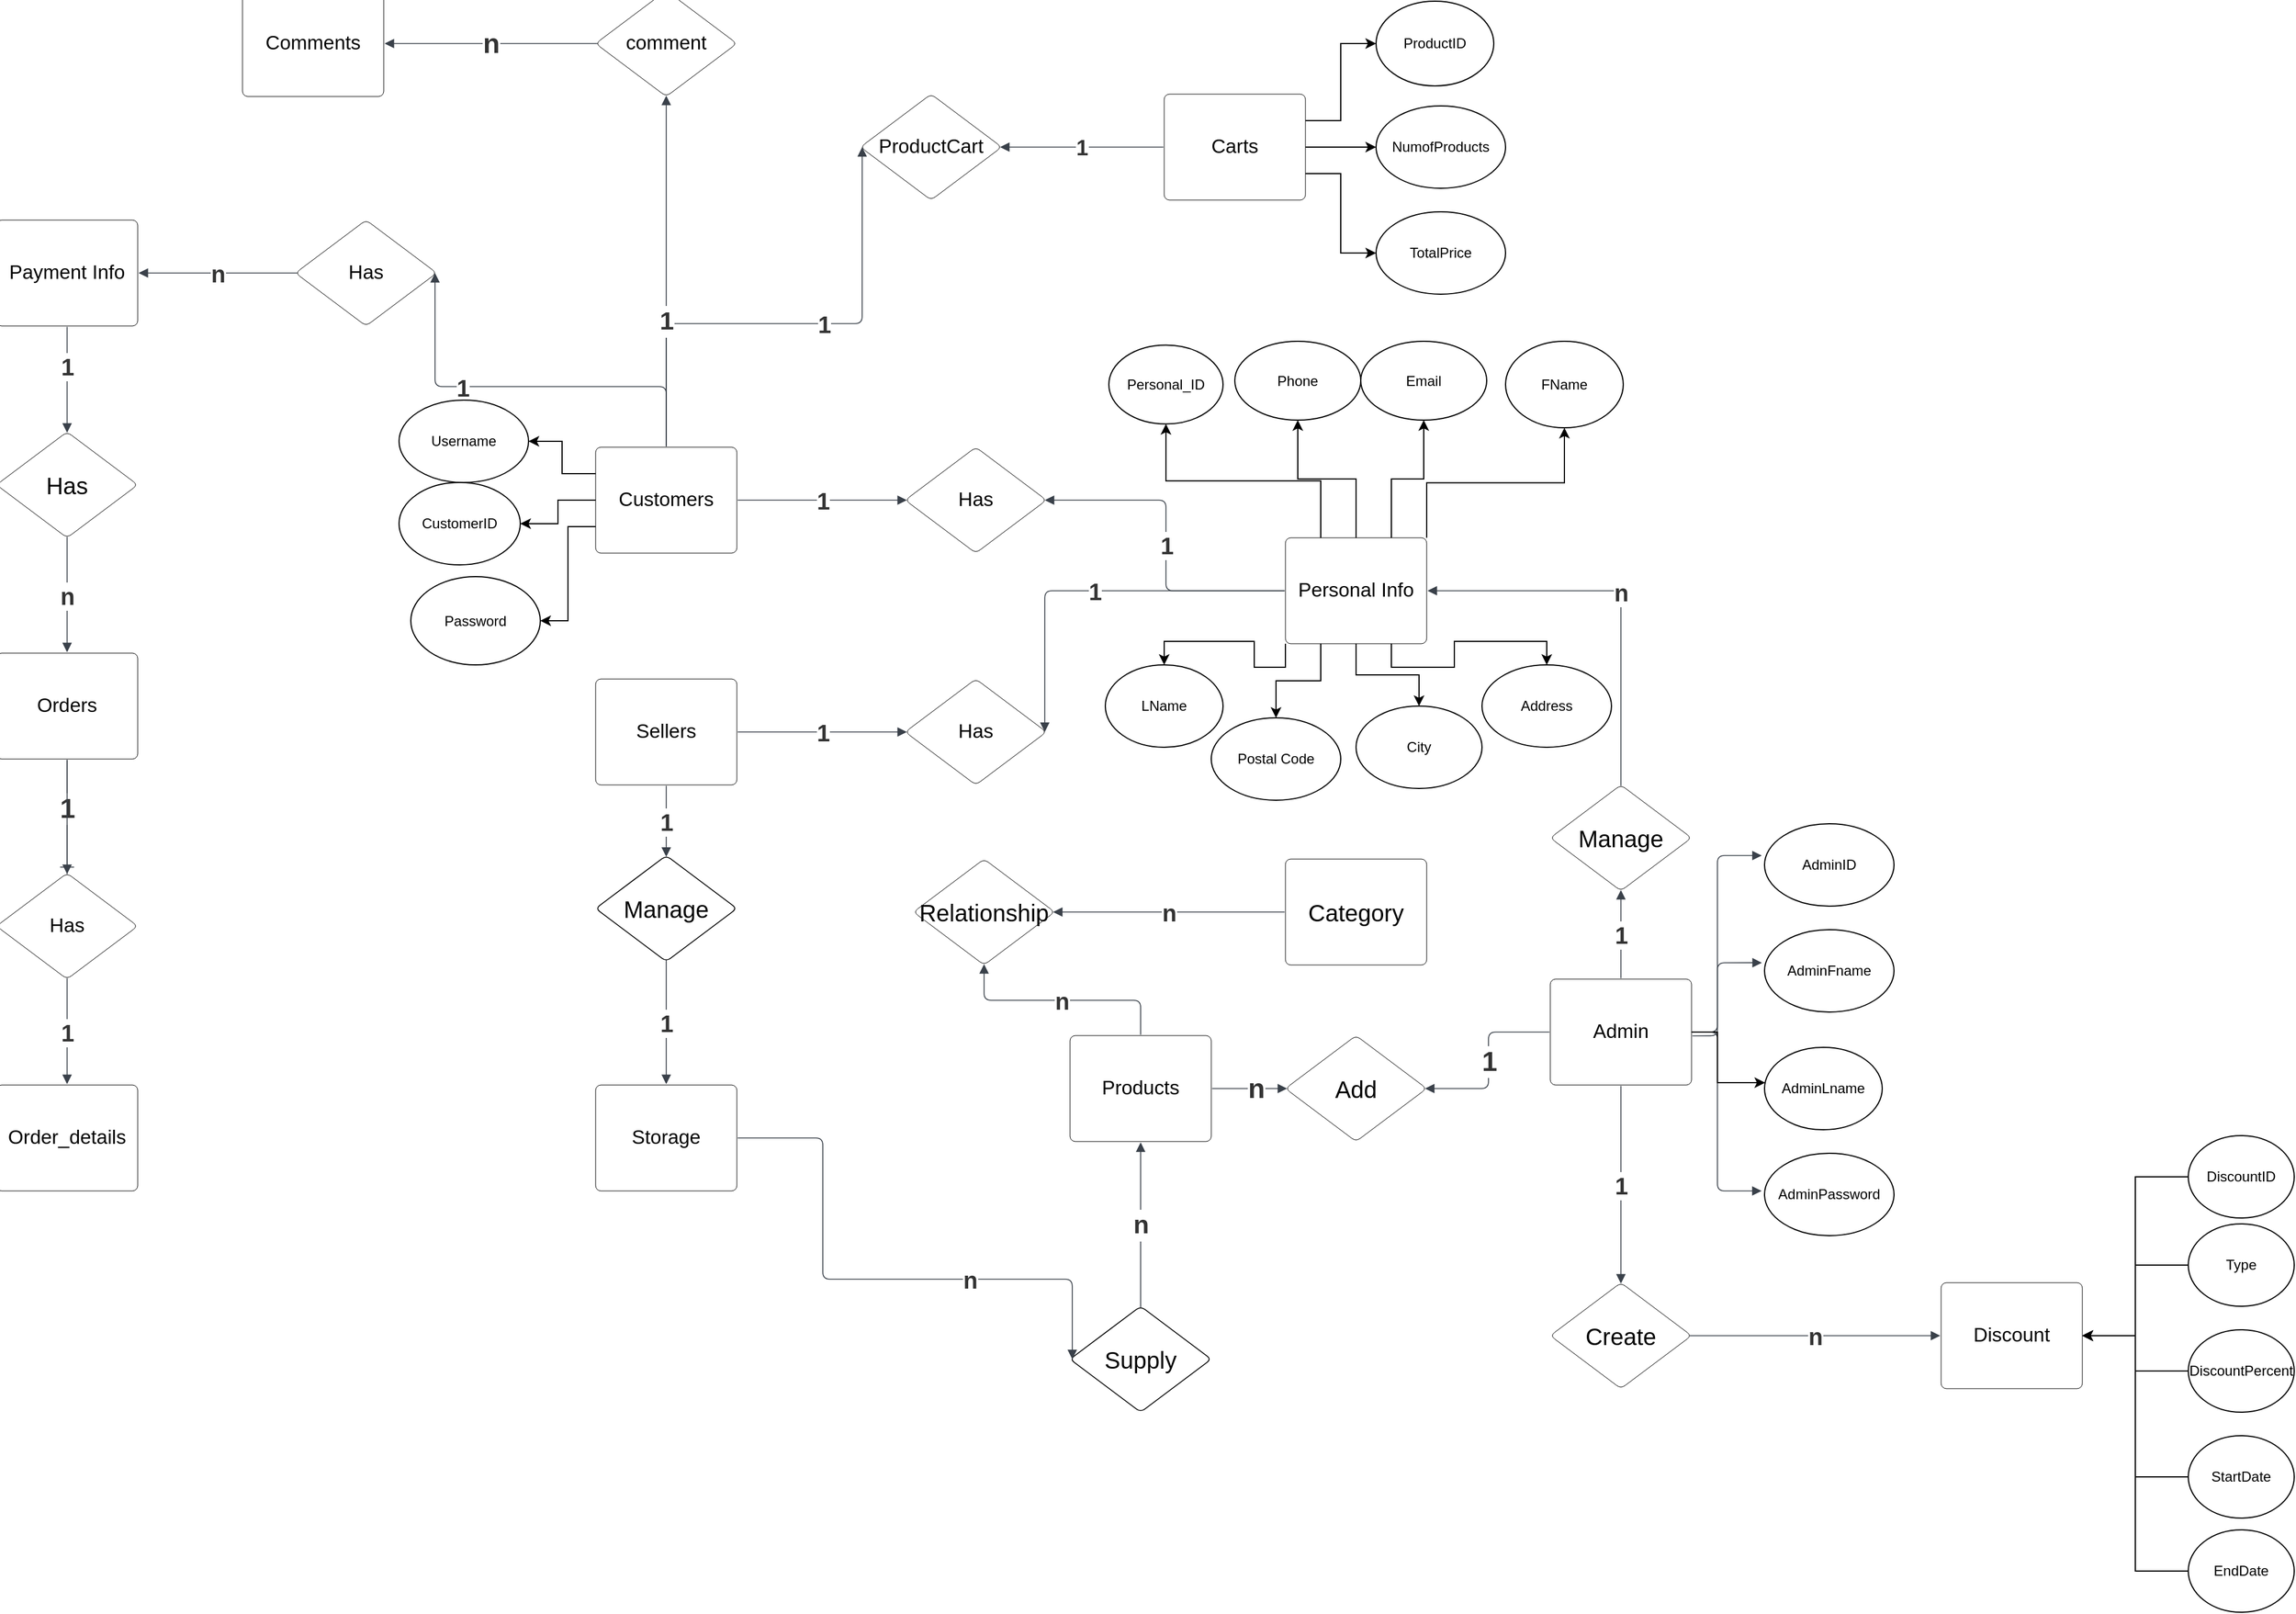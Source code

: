 <mxfile version="24.0.4" type="github">
  <diagram id="R2lEEEUBdFMjLlhIrx00" name="Page-1">
    <mxGraphModel dx="1970" dy="1568" grid="1" gridSize="10" guides="1" tooltips="1" connect="1" arrows="1" fold="1" page="1" pageScale="1" pageWidth="850" pageHeight="1100" math="0" shadow="0" extFonts="Permanent Marker^https://fonts.googleapis.com/css?family=Permanent+Marker">
      <root>
        <mxCell id="0" />
        <mxCell id="1" parent="0" />
        <mxCell id="Ew3ISGZHmtncqB4_4hlP-10" style="edgeStyle=orthogonalEdgeStyle;rounded=0;orthogonalLoop=1;jettySize=auto;html=1;exitX=0;exitY=0.25;exitDx=0;exitDy=0;entryX=1;entryY=0.5;entryDx=0;entryDy=0;" edge="1" parent="1" source="eV3RhDoACjASwN6lXlzt-3" target="Ew3ISGZHmtncqB4_4hlP-4">
          <mxGeometry relative="1" as="geometry" />
        </mxCell>
        <mxCell id="Ew3ISGZHmtncqB4_4hlP-11" style="edgeStyle=orthogonalEdgeStyle;rounded=0;orthogonalLoop=1;jettySize=auto;html=1;exitX=0;exitY=0.5;exitDx=0;exitDy=0;entryX=1;entryY=0.5;entryDx=0;entryDy=0;" edge="1" parent="1" source="eV3RhDoACjASwN6lXlzt-3" target="Ew3ISGZHmtncqB4_4hlP-1">
          <mxGeometry relative="1" as="geometry" />
        </mxCell>
        <mxCell id="Ew3ISGZHmtncqB4_4hlP-12" style="edgeStyle=orthogonalEdgeStyle;rounded=0;orthogonalLoop=1;jettySize=auto;html=1;exitX=0;exitY=0.75;exitDx=0;exitDy=0;entryX=1;entryY=0.5;entryDx=0;entryDy=0;" edge="1" parent="1" source="eV3RhDoACjASwN6lXlzt-3" target="Ew3ISGZHmtncqB4_4hlP-5">
          <mxGeometry relative="1" as="geometry" />
        </mxCell>
        <mxCell id="eV3RhDoACjASwN6lXlzt-3" value="Customers" style="html=1;overflow=block;blockSpacing=1;whiteSpace=wrap;fontSize=16.7;spacing=9;rounded=1;absoluteArcSize=1;arcSize=9;strokeWidth=NaN;lucidId=O1Wx00iIs8_n;" parent="1" vertex="1">
          <mxGeometry x="-73" y="-100" width="120" height="90" as="geometry" />
        </mxCell>
        <mxCell id="eV3RhDoACjASwN6lXlzt-4" value="Products" style="html=1;overflow=block;blockSpacing=1;whiteSpace=wrap;fontSize=16.7;spacing=9;rounded=1;absoluteArcSize=1;arcSize=9;strokeWidth=NaN;lucidId=O1WxCh8SRQc-;" parent="1" vertex="1">
          <mxGeometry x="330" y="400" width="120" height="90" as="geometry" />
        </mxCell>
        <mxCell id="eV3RhDoACjASwN6lXlzt-5" value="Orders" style="html=1;overflow=block;blockSpacing=1;whiteSpace=wrap;fontSize=16.7;spacing=9;rounded=1;absoluteArcSize=1;arcSize=9;strokeWidth=NaN;lucidId=O1WxsksWZlcZ;" parent="1" vertex="1">
          <mxGeometry x="-582" y="75" width="120" height="90" as="geometry" />
        </mxCell>
        <mxCell id="7wPqyoWWFyx9RwUsR-dm-4" style="edgeStyle=orthogonalEdgeStyle;rounded=0;orthogonalLoop=1;jettySize=auto;html=1;exitX=1;exitY=0.25;exitDx=0;exitDy=0;entryX=0;entryY=0.5;entryDx=0;entryDy=0;" parent="1" source="eV3RhDoACjASwN6lXlzt-6" target="7wPqyoWWFyx9RwUsR-dm-1" edge="1">
          <mxGeometry relative="1" as="geometry" />
        </mxCell>
        <mxCell id="7wPqyoWWFyx9RwUsR-dm-5" style="edgeStyle=orthogonalEdgeStyle;rounded=0;orthogonalLoop=1;jettySize=auto;html=1;exitX=1;exitY=0.5;exitDx=0;exitDy=0;entryX=0;entryY=0.5;entryDx=0;entryDy=0;" parent="1" source="eV3RhDoACjASwN6lXlzt-6" target="7wPqyoWWFyx9RwUsR-dm-2" edge="1">
          <mxGeometry relative="1" as="geometry" />
        </mxCell>
        <mxCell id="7wPqyoWWFyx9RwUsR-dm-6" style="edgeStyle=orthogonalEdgeStyle;rounded=0;orthogonalLoop=1;jettySize=auto;html=1;exitX=1;exitY=0.75;exitDx=0;exitDy=0;entryX=0;entryY=0.5;entryDx=0;entryDy=0;" parent="1" source="eV3RhDoACjASwN6lXlzt-6" target="7wPqyoWWFyx9RwUsR-dm-3" edge="1">
          <mxGeometry relative="1" as="geometry" />
        </mxCell>
        <mxCell id="eV3RhDoACjASwN6lXlzt-6" value="Carts" style="html=1;overflow=block;blockSpacing=1;whiteSpace=wrap;fontSize=16.7;spacing=9;rounded=1;absoluteArcSize=1;arcSize=9;strokeWidth=NaN;lucidId=O1WxNh_-pPMl;" parent="1" vertex="1">
          <mxGeometry x="410" y="-400" width="120" height="90" as="geometry" />
        </mxCell>
        <mxCell id="eV3RhDoACjASwN6lXlzt-7" value="Admin" style="html=1;overflow=block;blockSpacing=1;whiteSpace=wrap;fontSize=16.7;spacing=9;rounded=1;absoluteArcSize=1;arcSize=9;strokeWidth=NaN;lucidId=O1WxjDPdvXiL;" parent="1" vertex="1">
          <mxGeometry x="738" y="352" width="120" height="90" as="geometry" />
        </mxCell>
        <mxCell id="eV3RhDoACjASwN6lXlzt-8" value="Sellers" style="html=1;overflow=block;blockSpacing=1;whiteSpace=wrap;fontSize=16.7;spacing=9;rounded=1;absoluteArcSize=1;arcSize=9;strokeWidth=NaN;lucidId=O1WxEMNs407I;" parent="1" vertex="1">
          <mxGeometry x="-73" y="97" width="120" height="90" as="geometry" />
        </mxCell>
        <mxCell id="eV3RhDoACjASwN6lXlzt-9" value="Storage" style="html=1;overflow=block;blockSpacing=1;whiteSpace=wrap;fontSize=16.7;spacing=9;rounded=1;absoluteArcSize=1;arcSize=9;strokeWidth=NaN;lucidId=O1Wx6u_NTnB-;" parent="1" vertex="1">
          <mxGeometry x="-73" y="442" width="120" height="90" as="geometry" />
        </mxCell>
        <mxCell id="mWximblNaosc78DOpVdS-12" style="edgeStyle=orthogonalEdgeStyle;rounded=0;orthogonalLoop=1;jettySize=auto;html=1;exitX=0.5;exitY=0;exitDx=0;exitDy=0;entryX=0.5;entryY=1;entryDx=0;entryDy=0;" parent="1" source="eV3RhDoACjASwN6lXlzt-10" target="mWximblNaosc78DOpVdS-3" edge="1">
          <mxGeometry relative="1" as="geometry" />
        </mxCell>
        <mxCell id="mWximblNaosc78DOpVdS-14" style="edgeStyle=orthogonalEdgeStyle;rounded=0;orthogonalLoop=1;jettySize=auto;html=1;exitX=0.25;exitY=0;exitDx=0;exitDy=0;entryX=0.5;entryY=1;entryDx=0;entryDy=0;" parent="1" source="eV3RhDoACjASwN6lXlzt-10" target="mWximblNaosc78DOpVdS-2" edge="1">
          <mxGeometry relative="1" as="geometry" />
        </mxCell>
        <mxCell id="mWximblNaosc78DOpVdS-16" style="edgeStyle=orthogonalEdgeStyle;rounded=0;orthogonalLoop=1;jettySize=auto;html=1;exitX=0.75;exitY=0;exitDx=0;exitDy=0;entryX=0.5;entryY=1;entryDx=0;entryDy=0;" parent="1" source="eV3RhDoACjASwN6lXlzt-10" target="mWximblNaosc78DOpVdS-4" edge="1">
          <mxGeometry relative="1" as="geometry" />
        </mxCell>
        <mxCell id="mWximblNaosc78DOpVdS-17" style="edgeStyle=orthogonalEdgeStyle;rounded=0;orthogonalLoop=1;jettySize=auto;html=1;exitX=0.25;exitY=1;exitDx=0;exitDy=0;entryX=0.5;entryY=0;entryDx=0;entryDy=0;" parent="1" source="eV3RhDoACjASwN6lXlzt-10" target="mWximblNaosc78DOpVdS-6" edge="1">
          <mxGeometry relative="1" as="geometry" />
        </mxCell>
        <mxCell id="mWximblNaosc78DOpVdS-18" style="edgeStyle=orthogonalEdgeStyle;rounded=0;orthogonalLoop=1;jettySize=auto;html=1;exitX=0.5;exitY=1;exitDx=0;exitDy=0;entryX=0.5;entryY=0;entryDx=0;entryDy=0;" parent="1" source="eV3RhDoACjASwN6lXlzt-10" target="mWximblNaosc78DOpVdS-7" edge="1">
          <mxGeometry relative="1" as="geometry" />
        </mxCell>
        <mxCell id="mWximblNaosc78DOpVdS-19" style="edgeStyle=orthogonalEdgeStyle;rounded=0;orthogonalLoop=1;jettySize=auto;html=1;exitX=0.75;exitY=1;exitDx=0;exitDy=0;entryX=0.5;entryY=0;entryDx=0;entryDy=0;" parent="1" source="eV3RhDoACjASwN6lXlzt-10" target="mWximblNaosc78DOpVdS-5" edge="1">
          <mxGeometry relative="1" as="geometry" />
        </mxCell>
        <mxCell id="Ew3ISGZHmtncqB4_4hlP-8" style="edgeStyle=orthogonalEdgeStyle;rounded=0;orthogonalLoop=1;jettySize=auto;html=1;exitX=0;exitY=1;exitDx=0;exitDy=0;entryX=0.5;entryY=0;entryDx=0;entryDy=0;" edge="1" parent="1" source="eV3RhDoACjASwN6lXlzt-10" target="Ew3ISGZHmtncqB4_4hlP-7">
          <mxGeometry relative="1" as="geometry" />
        </mxCell>
        <mxCell id="Ew3ISGZHmtncqB4_4hlP-9" style="edgeStyle=orthogonalEdgeStyle;rounded=0;orthogonalLoop=1;jettySize=auto;html=1;exitX=1;exitY=0;exitDx=0;exitDy=0;entryX=0.5;entryY=1;entryDx=0;entryDy=0;" edge="1" parent="1" source="eV3RhDoACjASwN6lXlzt-10" target="Ew3ISGZHmtncqB4_4hlP-6">
          <mxGeometry relative="1" as="geometry" />
        </mxCell>
        <mxCell id="eV3RhDoACjASwN6lXlzt-10" value="Personal Info" style="html=1;overflow=block;blockSpacing=1;whiteSpace=wrap;fontSize=16.7;spacing=9;rounded=1;absoluteArcSize=1;arcSize=9;strokeWidth=NaN;lucidId=O1Wxrj9NdLNg;" parent="1" vertex="1">
          <mxGeometry x="513" y="-23" width="120" height="90" as="geometry" />
        </mxCell>
        <mxCell id="eV3RhDoACjASwN6lXlzt-11" value="Payment Info" style="html=1;overflow=block;blockSpacing=1;whiteSpace=wrap;fontSize=16.7;spacing=9;rounded=1;absoluteArcSize=1;arcSize=9;strokeWidth=NaN;lucidId=O1WxNGN--2qn;" parent="1" vertex="1">
          <mxGeometry x="-582" y="-293" width="120" height="90" as="geometry" />
        </mxCell>
        <mxCell id="eV3RhDoACjASwN6lXlzt-12" value="Comments" style="html=1;overflow=block;blockSpacing=1;whiteSpace=wrap;fontSize=16.7;spacing=9;rounded=1;absoluteArcSize=1;arcSize=9;strokeWidth=NaN;lucidId=O1WxX73EyKJb;" parent="1" vertex="1">
          <mxGeometry x="-373" y="-488" width="120" height="90" as="geometry" />
        </mxCell>
        <mxCell id="eV3RhDoACjASwN6lXlzt-13" value="Discount" style="html=1;overflow=block;blockSpacing=1;whiteSpace=wrap;fontSize=16.7;spacing=9;rounded=1;absoluteArcSize=1;arcSize=9;strokeWidth=NaN;lucidId=O1WxFS6N8Owv;" parent="1" vertex="1">
          <mxGeometry x="1070" y="610" width="120" height="90" as="geometry" />
        </mxCell>
        <mxCell id="eV3RhDoACjASwN6lXlzt-14" value="Order_details" style="html=1;overflow=block;blockSpacing=1;whiteSpace=wrap;fontSize=16.7;spacing=9;rounded=1;absoluteArcSize=1;arcSize=9;strokeWidth=NaN;lucidId=O1WxLpfn80ZY;" parent="1" vertex="1">
          <mxGeometry x="-582" y="442" width="120" height="90" as="geometry" />
        </mxCell>
        <mxCell id="eV3RhDoACjASwN6lXlzt-15" value="Has" style="html=1;overflow=block;blockSpacing=1;whiteSpace=wrap;rhombus;fontSize=16.7;spacing=3.8;rounded=1;absoluteArcSize=1;arcSize=9;strokeWidth=NaN;lucidId=O1WxJ_b~yZDC;" parent="1" vertex="1">
          <mxGeometry x="190" y="-100" width="120" height="90" as="geometry" />
        </mxCell>
        <mxCell id="eV3RhDoACjASwN6lXlzt-16" value="" style="html=1;jettySize=18;whiteSpace=wrap;fontSize=13;strokeColor=#3a414a;strokeOpacity=100;strokeWidth=0.8;rounded=1;arcSize=12;edgeStyle=orthogonalEdgeStyle;startArrow=none;endArrow=block;endFill=1;exitX=-0.006;exitY=0.5;exitPerimeter=0;entryX=0.988;entryY=0.5;entryPerimeter=0;lucidId=O1WxjpxRYAW8;" parent="1" source="eV3RhDoACjASwN6lXlzt-10" target="eV3RhDoACjASwN6lXlzt-15" edge="1">
          <mxGeometry width="100" height="100" relative="1" as="geometry">
            <Array as="points" />
          </mxGeometry>
        </mxCell>
        <mxCell id="eV3RhDoACjASwN6lXlzt-17" value="1" style="text;html=1;resizable=0;labelBackgroundColor=default;align=center;verticalAlign=middle;fontStyle=1;fontColor=#333333;fontSize=20;" parent="eV3RhDoACjASwN6lXlzt-16" vertex="1">
          <mxGeometry relative="1" as="geometry" />
        </mxCell>
        <mxCell id="eV3RhDoACjASwN6lXlzt-18" value="" style="html=1;jettySize=18;whiteSpace=wrap;fontSize=13;strokeColor=#3a414a;strokeOpacity=100;strokeWidth=0.8;rounded=1;arcSize=12;edgeStyle=orthogonalEdgeStyle;startArrow=none;endArrow=block;endFill=1;exitX=1.006;exitY=0.5;exitPerimeter=0;entryX=0.012;entryY=0.5;entryPerimeter=0;lucidId=O1Wxjqw-CUH-;" parent="1" source="eV3RhDoACjASwN6lXlzt-3" target="eV3RhDoACjASwN6lXlzt-15" edge="1">
          <mxGeometry width="100" height="100" relative="1" as="geometry">
            <Array as="points" />
          </mxGeometry>
        </mxCell>
        <mxCell id="eV3RhDoACjASwN6lXlzt-19" value="1" style="text;html=1;resizable=0;labelBackgroundColor=default;align=center;verticalAlign=middle;fontStyle=1;fontColor=#333333;fontSize=20;" parent="eV3RhDoACjASwN6lXlzt-18" vertex="1">
          <mxGeometry relative="1" as="geometry" />
        </mxCell>
        <mxCell id="eV3RhDoACjASwN6lXlzt-20" value="Has" style="html=1;overflow=block;blockSpacing=1;whiteSpace=wrap;rhombus;fontSize=16.7;spacing=3.8;rounded=1;absoluteArcSize=1;arcSize=9;strokeWidth=NaN;lucidId=O1WxpV8O8To7;" parent="1" vertex="1">
          <mxGeometry x="190" y="97" width="120" height="90" as="geometry" />
        </mxCell>
        <mxCell id="eV3RhDoACjASwN6lXlzt-21" value="" style="html=1;jettySize=18;whiteSpace=wrap;fontSize=20;fontColor=#333333;fontStyle=1;strokeColor=#3a414a;strokeOpacity=100;strokeWidth=0.8;rounded=1;arcSize=12;edgeStyle=orthogonalEdgeStyle;startArrow=block;startFill=1;endArrow=none;exitX=0.012;exitY=0.5;exitPerimeter=0;entryX=1.006;entryY=0.5;entryPerimeter=0;lucidId=O1Wx4GPd4xas;" parent="1" source="eV3RhDoACjASwN6lXlzt-20" target="eV3RhDoACjASwN6lXlzt-8" edge="1">
          <mxGeometry width="100" height="100" relative="1" as="geometry">
            <Array as="points" />
          </mxGeometry>
        </mxCell>
        <mxCell id="eV3RhDoACjASwN6lXlzt-22" value="1" style="text;html=1;resizable=0;labelBackgroundColor=default;align=center;verticalAlign=middle;fontStyle=1;fontColor=#333333;fontSize=20;" parent="eV3RhDoACjASwN6lXlzt-21" vertex="1">
          <mxGeometry relative="1" as="geometry" />
        </mxCell>
        <mxCell id="eV3RhDoACjASwN6lXlzt-23" value="ProductCart" style="html=1;overflow=block;blockSpacing=1;whiteSpace=wrap;rhombus;fontSize=16.7;spacing=3.8;rounded=1;absoluteArcSize=1;arcSize=9;strokeWidth=NaN;lucidId=O1WxP7Re3~5b;" parent="1" vertex="1">
          <mxGeometry x="152" y="-400" width="120" height="90" as="geometry" />
        </mxCell>
        <mxCell id="eV3RhDoACjASwN6lXlzt-24" value="" style="html=1;jettySize=18;whiteSpace=wrap;fontSize=13;strokeColor=#3a414a;strokeOpacity=100;strokeWidth=0.8;rounded=1;arcSize=12;edgeStyle=orthogonalEdgeStyle;startArrow=none;endArrow=block;endFill=1;exitX=0.5;exitY=-0.008;exitPerimeter=0;entryX=0.012;entryY=0.5;entryPerimeter=0;lucidId=O1Wx6FDpJvEa;" parent="1" source="eV3RhDoACjASwN6lXlzt-3" target="eV3RhDoACjASwN6lXlzt-23" edge="1">
          <mxGeometry width="100" height="100" relative="1" as="geometry">
            <Array as="points" />
          </mxGeometry>
        </mxCell>
        <mxCell id="eV3RhDoACjASwN6lXlzt-25" value="1" style="text;html=1;resizable=0;labelBackgroundColor=default;align=center;verticalAlign=middle;fontStyle=1;fontColor=#333333;fontSize=20;" parent="eV3RhDoACjASwN6lXlzt-24" vertex="1">
          <mxGeometry x="0.131" relative="1" as="geometry" />
        </mxCell>
        <mxCell id="eV3RhDoACjASwN6lXlzt-26" value="" style="html=1;jettySize=18;whiteSpace=wrap;fontSize=18.3;fontColor=#333333;fontStyle=1;strokeColor=#3a414a;strokeOpacity=100;strokeWidth=0.8;rounded=1;arcSize=12;edgeStyle=orthogonalEdgeStyle;startArrow=block;startFill=1;endArrow=none;exitX=0.988;exitY=0.5;exitPerimeter=0;entryX=-0.006;entryY=0.5;entryPerimeter=0;lucidId=O1WxR9lD-HbA;" parent="1" source="eV3RhDoACjASwN6lXlzt-23" target="eV3RhDoACjASwN6lXlzt-6" edge="1">
          <mxGeometry width="100" height="100" relative="1" as="geometry">
            <Array as="points" />
          </mxGeometry>
        </mxCell>
        <mxCell id="eV3RhDoACjASwN6lXlzt-27" value="1" style="text;html=1;resizable=0;labelBackgroundColor=default;align=center;verticalAlign=middle;fontStyle=1;fontColor=#333333;fontSize=18.3;" parent="eV3RhDoACjASwN6lXlzt-26" vertex="1">
          <mxGeometry relative="1" as="geometry" />
        </mxCell>
        <mxCell id="eV3RhDoACjASwN6lXlzt-28" value="" style="html=1;jettySize=18;whiteSpace=wrap;fontSize=13;strokeColor=#3a414a;strokeOpacity=100;strokeWidth=0.8;rounded=1;arcSize=12;edgeStyle=orthogonalEdgeStyle;startArrow=none;endArrow=block;endFill=1;exitX=-0.006;exitY=0.5;exitPerimeter=0;entryX=0.988;entryY=0.5;entryPerimeter=0;lucidId=O1WxQNd~ICJO;" parent="1" source="eV3RhDoACjASwN6lXlzt-10" target="eV3RhDoACjASwN6lXlzt-20" edge="1">
          <mxGeometry width="100" height="100" relative="1" as="geometry">
            <Array as="points" />
          </mxGeometry>
        </mxCell>
        <mxCell id="eV3RhDoACjASwN6lXlzt-29" value="1" style="text;html=1;resizable=0;labelBackgroundColor=default;align=center;verticalAlign=middle;fontStyle=1;fontColor=#333333;fontSize=20;" parent="eV3RhDoACjASwN6lXlzt-28" vertex="1">
          <mxGeometry relative="1" as="geometry" />
        </mxCell>
        <mxCell id="eV3RhDoACjASwN6lXlzt-30" value="Has" style="html=1;overflow=block;blockSpacing=1;whiteSpace=wrap;rhombus;fontSize=16.7;spacing=3.8;rounded=1;absoluteArcSize=1;arcSize=9;strokeWidth=NaN;lucidId=O1WxnD-HCYzU;" parent="1" vertex="1">
          <mxGeometry x="-328" y="-293" width="120" height="90" as="geometry" />
        </mxCell>
        <mxCell id="eV3RhDoACjASwN6lXlzt-31" value="" style="html=1;jettySize=18;whiteSpace=wrap;fontSize=13;strokeColor=#3a414a;strokeOpacity=100;strokeWidth=0.8;rounded=1;arcSize=12;edgeStyle=orthogonalEdgeStyle;startArrow=none;endArrow=block;endFill=1;exitX=0.5;exitY=-0.008;exitPerimeter=0;entryX=0.988;entryY=0.5;entryPerimeter=0;lucidId=O1WxtIU2Mp72;" parent="1" source="eV3RhDoACjASwN6lXlzt-3" target="eV3RhDoACjASwN6lXlzt-30" edge="1">
          <mxGeometry width="100" height="100" relative="1" as="geometry">
            <Array as="points" />
          </mxGeometry>
        </mxCell>
        <mxCell id="eV3RhDoACjASwN6lXlzt-32" value="1" style="text;html=1;resizable=0;labelBackgroundColor=default;align=center;verticalAlign=middle;fontStyle=1;fontColor=#333333;fontSize=20;" parent="eV3RhDoACjASwN6lXlzt-31" vertex="1">
          <mxGeometry x="0.306" relative="1" as="geometry" />
        </mxCell>
        <mxCell id="eV3RhDoACjASwN6lXlzt-33" value="Has" style="html=1;overflow=block;blockSpacing=1;whiteSpace=wrap;rhombus;fontSize=16.7;spacing=3.8;rounded=1;absoluteArcSize=1;arcSize=9;strokeWidth=NaN;lucidId=O1WxVKZRYy1b;" parent="1" vertex="1">
          <mxGeometry x="-582" y="262" width="120" height="90" as="geometry" />
        </mxCell>
        <mxCell id="eV3RhDoACjASwN6lXlzt-34" value="" style="html=1;jettySize=18;whiteSpace=wrap;fontSize=13;strokeColor=#3a414a;strokeOpacity=100;strokeWidth=0.8;rounded=1;arcSize=12;edgeStyle=orthogonalEdgeStyle;startArrow=none;endArrow=block;endFill=1;exitX=0.5;exitY=1.008;exitPerimeter=0;entryX=0.5;entryY=0.008;entryPerimeter=0;lucidId=O1WxKmTZLIMn;" parent="1" source="eV3RhDoACjASwN6lXlzt-5" target="eV3RhDoACjASwN6lXlzt-33" edge="1">
          <mxGeometry width="100" height="100" relative="1" as="geometry">
            <Array as="points" />
          </mxGeometry>
        </mxCell>
        <mxCell id="eV3RhDoACjASwN6lXlzt-35" value="1" style="text;html=1;resizable=0;labelBackgroundColor=default;align=center;verticalAlign=middle;fontStyle=1;fontColor=#333333;fontSize=23.3;" parent="eV3RhDoACjASwN6lXlzt-34" vertex="1">
          <mxGeometry x="-0.157" relative="1" as="geometry" />
        </mxCell>
        <mxCell id="eV3RhDoACjASwN6lXlzt-36" value="" style="html=1;jettySize=18;whiteSpace=wrap;fontSize=13;strokeColor=#3a414a;strokeOpacity=100;strokeWidth=0.8;rounded=1;arcSize=12;edgeStyle=orthogonalEdgeStyle;startArrow=none;endArrow=ERone;endSize=10;exitX=0.5;exitY=1.008;exitPerimeter=0;entryX=0.5;entryY=0.008;entryPerimeter=0;lucidId=O1Wx2KIDSCyf;" parent="1" source="eV3RhDoACjASwN6lXlzt-5" target="eV3RhDoACjASwN6lXlzt-33" edge="1">
          <mxGeometry width="100" height="100" relative="1" as="geometry">
            <Array as="points" />
          </mxGeometry>
        </mxCell>
        <mxCell id="eV3RhDoACjASwN6lXlzt-37" value="comment" style="html=1;overflow=block;blockSpacing=1;whiteSpace=wrap;rhombus;fontSize=16.7;spacing=3.8;rounded=1;absoluteArcSize=1;arcSize=9;strokeWidth=NaN;lucidId=O1WxYz_HGPvT;" parent="1" vertex="1">
          <mxGeometry x="-73" y="-488" width="120" height="90" as="geometry" />
        </mxCell>
        <mxCell id="eV3RhDoACjASwN6lXlzt-38" value="" style="html=1;jettySize=18;whiteSpace=wrap;fontSize=13;strokeColor=#3a414a;strokeOpacity=100;strokeWidth=0.8;rounded=1;arcSize=12;edgeStyle=orthogonalEdgeStyle;startArrow=none;endArrow=block;endFill=1;exitX=0.5;exitY=-0.008;exitPerimeter=0;entryX=0.5;entryY=0.992;entryPerimeter=0;lucidId=O1Wx31T4gvih;" parent="1" source="eV3RhDoACjASwN6lXlzt-3" target="eV3RhDoACjASwN6lXlzt-37" edge="1">
          <mxGeometry width="100" height="100" relative="1" as="geometry">
            <Array as="points" />
          </mxGeometry>
        </mxCell>
        <mxCell id="eV3RhDoACjASwN6lXlzt-39" value="1" style="text;html=1;resizable=0;labelBackgroundColor=default;align=center;verticalAlign=middle;fontStyle=1;fontColor=#333333;fontSize=21.7;" parent="eV3RhDoACjASwN6lXlzt-38" vertex="1">
          <mxGeometry x="-0.283" relative="1" as="geometry" />
        </mxCell>
        <mxCell id="eV3RhDoACjASwN6lXlzt-40" value="" style="html=1;jettySize=18;whiteSpace=wrap;fontSize=23.3;fontColor=#333333;fontStyle=1;strokeColor=#3a414a;strokeOpacity=100;strokeWidth=0.8;rounded=1;arcSize=12;edgeStyle=orthogonalEdgeStyle;startArrow=none;endArrow=block;endFill=1;exitX=0.012;exitY=0.5;exitPerimeter=0;entryX=1.006;entryY=0.5;entryPerimeter=0;lucidId=O1WxrrrRcK7P;" parent="1" source="eV3RhDoACjASwN6lXlzt-37" target="eV3RhDoACjASwN6lXlzt-12" edge="1">
          <mxGeometry width="100" height="100" relative="1" as="geometry">
            <Array as="points" />
          </mxGeometry>
        </mxCell>
        <mxCell id="eV3RhDoACjASwN6lXlzt-41" value="n" style="text;html=1;resizable=0;labelBackgroundColor=default;align=center;verticalAlign=middle;fontStyle=1;fontColor=#333333;fontSize=23.3;" parent="eV3RhDoACjASwN6lXlzt-40" vertex="1">
          <mxGeometry relative="1" as="geometry" />
        </mxCell>
        <mxCell id="eV3RhDoACjASwN6lXlzt-42" value="Add" style="html=1;overflow=block;blockSpacing=1;whiteSpace=wrap;rhombus;fontSize=20;spacing=3.8;rounded=1;absoluteArcSize=1;arcSize=9;strokeWidth=NaN;lucidId=O1WxSDfNICZ2;" parent="1" vertex="1">
          <mxGeometry x="513" y="400" width="120" height="90" as="geometry" />
        </mxCell>
        <mxCell id="eV3RhDoACjASwN6lXlzt-43" value="" style="html=1;jettySize=18;whiteSpace=wrap;fontSize=13;strokeColor=#3a414a;strokeOpacity=100;strokeWidth=0.8;rounded=1;arcSize=12;edgeStyle=orthogonalEdgeStyle;startArrow=none;endArrow=block;endFill=1;exitX=-0.006;exitY=0.5;exitPerimeter=0;entryX=0.988;entryY=0.5;entryPerimeter=0;lucidId=O1WxshTrxIyv;" parent="1" source="eV3RhDoACjASwN6lXlzt-7" target="eV3RhDoACjASwN6lXlzt-42" edge="1">
          <mxGeometry width="100" height="100" relative="1" as="geometry">
            <Array as="points" />
          </mxGeometry>
        </mxCell>
        <mxCell id="eV3RhDoACjASwN6lXlzt-44" value="1" style="text;html=1;resizable=0;labelBackgroundColor=default;align=center;verticalAlign=middle;fontStyle=1;fontColor=#333333;fontSize=23.3;" parent="eV3RhDoACjASwN6lXlzt-43" vertex="1">
          <mxGeometry relative="1" as="geometry" />
        </mxCell>
        <mxCell id="eV3RhDoACjASwN6lXlzt-45" value="Supply" style="html=1;overflow=block;blockSpacing=1;whiteSpace=wrap;rhombus;fontSize=20;spacing=3.8;rounded=1;absoluteArcSize=1;arcSize=9;strokeWidth=0.8;lucidId=O1WxcLbN-MQm;" parent="1" vertex="1">
          <mxGeometry x="330" y="630" width="120" height="90" as="geometry" />
        </mxCell>
        <mxCell id="eV3RhDoACjASwN6lXlzt-46" value="Manage" style="html=1;overflow=block;blockSpacing=1;whiteSpace=wrap;rhombus;fontSize=20;spacing=3.8;rounded=1;absoluteArcSize=1;arcSize=9;strokeWidth=0.8;lucidId=O1WxdMH26kgt;" parent="1" vertex="1">
          <mxGeometry x="-73" y="247" width="120" height="90" as="geometry" />
        </mxCell>
        <mxCell id="eV3RhDoACjASwN6lXlzt-47" value="" style="html=1;jettySize=18;whiteSpace=wrap;fontSize=13;strokeColor=#3a414a;strokeOpacity=100;strokeWidth=0.8;rounded=1;arcSize=12;edgeStyle=orthogonalEdgeStyle;startArrow=block;startFill=1;endArrow=none;exitX=0.012;exitY=0.5;exitPerimeter=0;entryX=1.006;entryY=0.5;entryPerimeter=0;lucidId=O1WxI~09TUfG;" parent="1" source="eV3RhDoACjASwN6lXlzt-42" target="eV3RhDoACjASwN6lXlzt-4" edge="1">
          <mxGeometry width="100" height="100" relative="1" as="geometry">
            <Array as="points" />
          </mxGeometry>
        </mxCell>
        <mxCell id="eV3RhDoACjASwN6lXlzt-48" value="n" style="text;html=1;resizable=0;labelBackgroundColor=default;align=center;verticalAlign=middle;fontStyle=1;fontColor=#333333;fontSize=23.3;" parent="eV3RhDoACjASwN6lXlzt-47" vertex="1">
          <mxGeometry x="-0.157" relative="1" as="geometry" />
        </mxCell>
        <mxCell id="eV3RhDoACjASwN6lXlzt-49" value="" style="html=1;jettySize=18;whiteSpace=wrap;fontSize=13;strokeColor=#3a414a;strokeOpacity=100;strokeWidth=0.8;rounded=1;arcSize=12;edgeStyle=orthogonalEdgeStyle;startArrow=none;endArrow=block;endFill=1;exitX=0.5;exitY=1.008;exitPerimeter=0;entryX=0.5;entryY=0.012;entryPerimeter=0;lucidId=O1Wxu6Gd65cw;" parent="1" source="eV3RhDoACjASwN6lXlzt-8" target="eV3RhDoACjASwN6lXlzt-46" edge="1">
          <mxGeometry width="100" height="100" relative="1" as="geometry">
            <Array as="points" />
          </mxGeometry>
        </mxCell>
        <mxCell id="eV3RhDoACjASwN6lXlzt-50" value="1" style="text;html=1;resizable=0;labelBackgroundColor=default;align=center;verticalAlign=middle;fontStyle=1;fontColor=#333333;fontSize=20;" parent="eV3RhDoACjASwN6lXlzt-49" vertex="1">
          <mxGeometry relative="1" as="geometry" />
        </mxCell>
        <mxCell id="eV3RhDoACjASwN6lXlzt-51" value="" style="html=1;jettySize=18;whiteSpace=wrap;fontSize=20;fontColor=#333333;fontStyle=1;strokeColor=#3a414a;strokeOpacity=100;strokeWidth=0.8;rounded=1;arcSize=12;edgeStyle=orthogonalEdgeStyle;startArrow=none;endArrow=block;endFill=1;exitX=0.5;exitY=0.988;exitPerimeter=0;entryX=0.5;entryY=-0.008;entryPerimeter=0;lucidId=O1WxARyuxfdu;" parent="1" source="eV3RhDoACjASwN6lXlzt-46" target="eV3RhDoACjASwN6lXlzt-9" edge="1">
          <mxGeometry width="100" height="100" relative="1" as="geometry">
            <Array as="points" />
          </mxGeometry>
        </mxCell>
        <mxCell id="eV3RhDoACjASwN6lXlzt-52" value="1" style="text;html=1;resizable=0;labelBackgroundColor=default;align=center;verticalAlign=middle;fontStyle=1;fontColor=#333333;fontSize=20;" parent="eV3RhDoACjASwN6lXlzt-51" vertex="1">
          <mxGeometry relative="1" as="geometry" />
        </mxCell>
        <mxCell id="eV3RhDoACjASwN6lXlzt-53" value="" style="html=1;jettySize=18;whiteSpace=wrap;fontSize=13;strokeColor=#3a414a;strokeOpacity=100;strokeWidth=0.8;rounded=1;arcSize=12;edgeStyle=orthogonalEdgeStyle;startArrow=none;endArrow=block;endFill=1;exitX=1.006;exitY=0.5;exitPerimeter=0;entryX=0.016;entryY=0.5;entryPerimeter=0;lucidId=O1WxKa4tDNA7;" parent="1" source="eV3RhDoACjASwN6lXlzt-9" target="eV3RhDoACjASwN6lXlzt-45" edge="1">
          <mxGeometry width="100" height="100" relative="1" as="geometry">
            <Array as="points">
              <mxPoint x="120" y="487" />
              <mxPoint x="120" y="607" />
            </Array>
          </mxGeometry>
        </mxCell>
        <mxCell id="eV3RhDoACjASwN6lXlzt-54" value="n" style="text;html=1;resizable=0;labelBackgroundColor=default;align=center;verticalAlign=middle;fontStyle=1;fontColor=#333333;fontSize=20;" parent="eV3RhDoACjASwN6lXlzt-53" vertex="1">
          <mxGeometry x="0.344" relative="1" as="geometry" />
        </mxCell>
        <mxCell id="eV3RhDoACjASwN6lXlzt-55" value="" style="html=1;jettySize=18;whiteSpace=wrap;fontSize=21.7;fontColor=#333333;fontStyle=1;strokeColor=#3a414a;strokeOpacity=100;strokeWidth=0.8;rounded=1;arcSize=12;edgeStyle=orthogonalEdgeStyle;startArrow=none;endArrow=block;endFill=1;exitX=0.5;exitY=0.012;exitPerimeter=0;entryX=0.5;entryY=1.008;entryPerimeter=0;lucidId=O1WxXM.iCThE;" parent="1" source="eV3RhDoACjASwN6lXlzt-45" target="eV3RhDoACjASwN6lXlzt-4" edge="1">
          <mxGeometry width="100" height="100" relative="1" as="geometry">
            <Array as="points" />
          </mxGeometry>
        </mxCell>
        <mxCell id="eV3RhDoACjASwN6lXlzt-56" value="n" style="text;html=1;resizable=0;labelBackgroundColor=default;align=center;verticalAlign=middle;fontStyle=1;fontColor=#333333;fontSize=21.7;" parent="eV3RhDoACjASwN6lXlzt-55" vertex="1">
          <mxGeometry relative="1" as="geometry" />
        </mxCell>
        <mxCell id="eV3RhDoACjASwN6lXlzt-57" value="Create" style="html=1;overflow=block;blockSpacing=1;whiteSpace=wrap;rhombus;fontSize=20;spacing=3.8;rounded=1;absoluteArcSize=1;arcSize=9;strokeWidth=NaN;lucidId=O1WxJ-2_Sfa7;" parent="1" vertex="1">
          <mxGeometry x="738" y="610" width="120" height="90" as="geometry" />
        </mxCell>
        <mxCell id="eV3RhDoACjASwN6lXlzt-58" value="" style="html=1;jettySize=18;whiteSpace=wrap;fontSize=13;strokeColor=#3a414a;strokeOpacity=100;strokeWidth=0.8;rounded=1;arcSize=12;edgeStyle=orthogonalEdgeStyle;startArrow=none;endArrow=block;endFill=1;exitX=0.5;exitY=1.008;exitPerimeter=0;entryX=0.5;entryY=0.008;entryPerimeter=0;lucidId=O1WxEvLCkySi;" parent="1" source="eV3RhDoACjASwN6lXlzt-7" target="eV3RhDoACjASwN6lXlzt-57" edge="1">
          <mxGeometry width="100" height="100" relative="1" as="geometry">
            <Array as="points" />
          </mxGeometry>
        </mxCell>
        <mxCell id="eV3RhDoACjASwN6lXlzt-59" value="1" style="text;html=1;resizable=0;labelBackgroundColor=default;align=center;verticalAlign=middle;fontStyle=1;fontColor=#333333;fontSize=20;" parent="eV3RhDoACjASwN6lXlzt-58" vertex="1">
          <mxGeometry relative="1" as="geometry" />
        </mxCell>
        <mxCell id="eV3RhDoACjASwN6lXlzt-60" value="" style="html=1;jettySize=18;whiteSpace=wrap;fontSize=20;fontColor=#333333;fontStyle=1;strokeColor=#3a414a;strokeOpacity=100;strokeWidth=0.8;rounded=1;arcSize=12;edgeStyle=orthogonalEdgeStyle;startArrow=none;endArrow=block;endFill=1;exitX=0.988;exitY=0.5;exitPerimeter=0;entryX=-0.006;entryY=0.5;entryPerimeter=0;lucidId=O1WxHVQ4RqAG;" parent="1" source="eV3RhDoACjASwN6lXlzt-57" target="eV3RhDoACjASwN6lXlzt-13" edge="1">
          <mxGeometry width="100" height="100" relative="1" as="geometry">
            <Array as="points" />
          </mxGeometry>
        </mxCell>
        <mxCell id="eV3RhDoACjASwN6lXlzt-61" value="n" style="text;html=1;resizable=0;labelBackgroundColor=default;align=center;verticalAlign=middle;fontStyle=1;fontColor=#333333;fontSize=20;" parent="eV3RhDoACjASwN6lXlzt-60" vertex="1">
          <mxGeometry relative="1" as="geometry" />
        </mxCell>
        <mxCell id="eV3RhDoACjASwN6lXlzt-62" value="Category" style="html=1;overflow=block;blockSpacing=1;whiteSpace=wrap;fontSize=20;spacing=9;rounded=1;absoluteArcSize=1;arcSize=9;strokeWidth=NaN;lucidId=O1WxHwZG4rg.;" parent="1" vertex="1">
          <mxGeometry x="513" y="250" width="120" height="90" as="geometry" />
        </mxCell>
        <mxCell id="eV3RhDoACjASwN6lXlzt-63" value="Relationship" style="html=1;overflow=block;blockSpacing=1;whiteSpace=wrap;rhombus;fontSize=20;spacing=3.8;rounded=1;absoluteArcSize=1;arcSize=9;strokeWidth=NaN;lucidId=O1WxJEPIkRsW;" parent="1" vertex="1">
          <mxGeometry x="197" y="250" width="120" height="90" as="geometry" />
        </mxCell>
        <mxCell id="eV3RhDoACjASwN6lXlzt-64" value="" style="html=1;jettySize=18;whiteSpace=wrap;fontSize=13;strokeColor=#3a414a;strokeOpacity=100;strokeWidth=0.8;rounded=1;arcSize=12;edgeStyle=orthogonalEdgeStyle;startArrow=none;endArrow=block;endFill=1;exitX=0.5;exitY=-0.008;exitPerimeter=0;entryX=0.5;entryY=0.992;entryPerimeter=0;lucidId=O1WxW_vguotD;" parent="1" source="eV3RhDoACjASwN6lXlzt-4" target="eV3RhDoACjASwN6lXlzt-63" edge="1">
          <mxGeometry width="100" height="100" relative="1" as="geometry">
            <Array as="points" />
          </mxGeometry>
        </mxCell>
        <mxCell id="eV3RhDoACjASwN6lXlzt-65" value="n" style="text;html=1;resizable=0;labelBackgroundColor=default;align=center;verticalAlign=middle;fontStyle=1;fontColor=#333333;fontSize=20;" parent="eV3RhDoACjASwN6lXlzt-64" vertex="1">
          <mxGeometry relative="1" as="geometry" />
        </mxCell>
        <mxCell id="eV3RhDoACjASwN6lXlzt-66" value="" style="html=1;jettySize=18;whiteSpace=wrap;fontSize=20;fontColor=#333333;fontStyle=1;strokeColor=#3a414a;strokeOpacity=100;strokeWidth=0.8;rounded=1;arcSize=12;edgeStyle=orthogonalEdgeStyle;startArrow=block;startFill=1;endArrow=none;exitX=0.988;exitY=0.5;exitPerimeter=0;entryX=-0.006;entryY=0.5;entryPerimeter=0;lucidId=O1WxGW5JKwz9;" parent="1" source="eV3RhDoACjASwN6lXlzt-63" target="eV3RhDoACjASwN6lXlzt-62" edge="1">
          <mxGeometry width="100" height="100" relative="1" as="geometry">
            <Array as="points" />
          </mxGeometry>
        </mxCell>
        <mxCell id="eV3RhDoACjASwN6lXlzt-67" value="n" style="text;html=1;resizable=0;labelBackgroundColor=default;align=center;verticalAlign=middle;fontStyle=1;fontColor=#333333;fontSize=20;" parent="eV3RhDoACjASwN6lXlzt-66" vertex="1">
          <mxGeometry relative="1" as="geometry" />
        </mxCell>
        <mxCell id="eV3RhDoACjASwN6lXlzt-68" value="Has" style="html=1;overflow=block;blockSpacing=1;whiteSpace=wrap;rhombus;fontSize=20;spacing=3.8;rounded=1;absoluteArcSize=1;arcSize=9;strokeWidth=NaN;lucidId=O1WxN6kBwywK;" parent="1" vertex="1">
          <mxGeometry x="-582" y="-113" width="120" height="90" as="geometry" />
        </mxCell>
        <mxCell id="eV3RhDoACjASwN6lXlzt-69" value="" style="html=1;jettySize=18;whiteSpace=wrap;fontSize=20;fontColor=#333333;fontStyle=1;strokeColor=#3a414a;strokeOpacity=100;strokeWidth=0.8;rounded=1;arcSize=12;edgeStyle=orthogonalEdgeStyle;startArrow=none;endArrow=block;endFill=1;exitX=0.012;exitY=0.5;exitPerimeter=0;entryX=1.006;entryY=0.5;entryPerimeter=0;lucidId=O1WxDj_mNzJ9;" parent="1" source="eV3RhDoACjASwN6lXlzt-30" target="eV3RhDoACjASwN6lXlzt-11" edge="1">
          <mxGeometry width="100" height="100" relative="1" as="geometry">
            <Array as="points" />
          </mxGeometry>
        </mxCell>
        <mxCell id="eV3RhDoACjASwN6lXlzt-70" value="n" style="text;html=1;resizable=0;labelBackgroundColor=default;align=center;verticalAlign=middle;fontStyle=1;fontColor=#333333;fontSize=20;" parent="eV3RhDoACjASwN6lXlzt-69" vertex="1">
          <mxGeometry relative="1" as="geometry" />
        </mxCell>
        <mxCell id="eV3RhDoACjASwN6lXlzt-71" value="" style="html=1;jettySize=18;whiteSpace=wrap;fontSize=13;strokeColor=#3a414a;strokeOpacity=100;strokeWidth=0.8;rounded=1;arcSize=12;edgeStyle=orthogonalEdgeStyle;startArrow=none;endArrow=block;endFill=1;exitX=0.5;exitY=1.008;exitPerimeter=0;entryX=0.5;entryY=0.008;entryPerimeter=0;lucidId=O1WxpDxfC7Vm;" parent="1" source="eV3RhDoACjASwN6lXlzt-11" target="eV3RhDoACjASwN6lXlzt-68" edge="1">
          <mxGeometry width="100" height="100" relative="1" as="geometry">
            <Array as="points" />
          </mxGeometry>
        </mxCell>
        <mxCell id="eV3RhDoACjASwN6lXlzt-72" value="1" style="text;html=1;resizable=0;labelBackgroundColor=default;align=center;verticalAlign=middle;fontStyle=1;fontColor=#333333;fontSize=20;" parent="eV3RhDoACjASwN6lXlzt-71" vertex="1">
          <mxGeometry x="-0.268" relative="1" as="geometry" />
        </mxCell>
        <mxCell id="eV3RhDoACjASwN6lXlzt-73" value="" style="html=1;jettySize=18;whiteSpace=wrap;fontSize=20;fontColor=#333333;fontStyle=1;strokeColor=#3a414a;strokeOpacity=100;strokeWidth=0.8;rounded=1;arcSize=12;edgeStyle=orthogonalEdgeStyle;startArrow=none;endArrow=block;endFill=1;exitX=0.5;exitY=0.992;exitPerimeter=0;entryX=0.5;entryY=-0.008;entryPerimeter=0;lucidId=O1Wx1AOtbfrB;" parent="1" source="eV3RhDoACjASwN6lXlzt-68" target="eV3RhDoACjASwN6lXlzt-5" edge="1">
          <mxGeometry width="100" height="100" relative="1" as="geometry">
            <Array as="points" />
          </mxGeometry>
        </mxCell>
        <mxCell id="eV3RhDoACjASwN6lXlzt-74" value="n" style="text;html=1;resizable=0;labelBackgroundColor=default;align=center;verticalAlign=middle;fontStyle=1;fontColor=#333333;fontSize=20;" parent="eV3RhDoACjASwN6lXlzt-73" vertex="1">
          <mxGeometry relative="1" as="geometry" />
        </mxCell>
        <mxCell id="eV3RhDoACjASwN6lXlzt-75" value="" style="html=1;jettySize=18;whiteSpace=wrap;fontSize=20;fontColor=#333333;fontStyle=1;strokeColor=#3a414a;strokeOpacity=100;strokeWidth=0.8;rounded=1;arcSize=12;edgeStyle=orthogonalEdgeStyle;startArrow=none;endArrow=block;endFill=1;exitX=0.5;exitY=0.992;exitPerimeter=0;entryX=0.5;entryY=-0.008;entryPerimeter=0;lucidId=O1Wx_OtE5H0Z;" parent="1" source="eV3RhDoACjASwN6lXlzt-33" target="eV3RhDoACjASwN6lXlzt-14" edge="1">
          <mxGeometry width="100" height="100" relative="1" as="geometry">
            <Array as="points" />
          </mxGeometry>
        </mxCell>
        <mxCell id="eV3RhDoACjASwN6lXlzt-76" value="1" style="text;html=1;resizable=0;labelBackgroundColor=default;align=center;verticalAlign=middle;fontStyle=1;fontColor=#333333;fontSize=20;" parent="eV3RhDoACjASwN6lXlzt-75" vertex="1">
          <mxGeometry relative="1" as="geometry" />
        </mxCell>
        <mxCell id="eV3RhDoACjASwN6lXlzt-77" value="Manage" style="html=1;overflow=block;blockSpacing=1;whiteSpace=wrap;rhombus;fontSize=20;spacing=3.8;rounded=1;absoluteArcSize=1;arcSize=9;strokeWidth=NaN;lucidId=O1Wxqq~Go_gM;" parent="1" vertex="1">
          <mxGeometry x="738" y="187" width="120" height="90" as="geometry" />
        </mxCell>
        <mxCell id="eV3RhDoACjASwN6lXlzt-78" value="" style="html=1;jettySize=18;whiteSpace=wrap;fontSize=13;strokeColor=#3a414a;strokeOpacity=100;strokeWidth=0.8;rounded=1;arcSize=12;edgeStyle=orthogonalEdgeStyle;startArrow=none;endArrow=block;endFill=1;exitX=0.5;exitY=-0.008;exitPerimeter=0;entryX=0.5;entryY=0.992;entryPerimeter=0;lucidId=O1WxbdJOIGqL;" parent="1" source="eV3RhDoACjASwN6lXlzt-7" target="eV3RhDoACjASwN6lXlzt-77" edge="1">
          <mxGeometry width="100" height="100" relative="1" as="geometry">
            <Array as="points" />
          </mxGeometry>
        </mxCell>
        <mxCell id="eV3RhDoACjASwN6lXlzt-79" value="1" style="text;html=1;resizable=0;labelBackgroundColor=default;align=center;verticalAlign=middle;fontStyle=1;fontColor=#333333;fontSize=20;" parent="eV3RhDoACjASwN6lXlzt-78" vertex="1">
          <mxGeometry relative="1" as="geometry" />
        </mxCell>
        <mxCell id="eV3RhDoACjASwN6lXlzt-80" value="" style="html=1;jettySize=18;whiteSpace=wrap;fontSize=20;fontColor=#333333;fontStyle=1;strokeColor=#3a414a;strokeOpacity=100;strokeWidth=0.8;rounded=1;arcSize=12;edgeStyle=orthogonalEdgeStyle;startArrow=none;endArrow=block;endFill=1;exitX=0.5;exitY=0.008;exitPerimeter=0;entryX=1.006;entryY=0.5;entryPerimeter=0;lucidId=O1WxU7YOaWLU;" parent="1" source="eV3RhDoACjASwN6lXlzt-77" target="eV3RhDoACjASwN6lXlzt-10" edge="1">
          <mxGeometry width="100" height="100" relative="1" as="geometry">
            <Array as="points" />
          </mxGeometry>
        </mxCell>
        <mxCell id="eV3RhDoACjASwN6lXlzt-81" value="n" style="text;html=1;resizable=0;labelBackgroundColor=default;align=center;verticalAlign=middle;fontStyle=1;fontColor=#333333;fontSize=20;" parent="eV3RhDoACjASwN6lXlzt-80" vertex="1">
          <mxGeometry relative="1" as="geometry" />
        </mxCell>
        <mxCell id="eV3RhDoACjASwN6lXlzt-83" value="" style="html=1;jettySize=18;whiteSpace=wrap;fontSize=13;strokeColor=#3a414a;strokeOpacity=100;strokeWidth=0.8;rounded=1;arcSize=12;edgeStyle=orthogonalEdgeStyle;startArrow=none;endArrow=block;endFill=1;exitX=1.006;exitY=0.536;exitPerimeter=0;entryX=-0.003;entryY=0.5;entryPerimeter=0;lucidId=O1Wx63Hr9VNe;" parent="1" source="eV3RhDoACjASwN6lXlzt-7" edge="1">
          <mxGeometry width="100" height="100" relative="1" as="geometry">
            <Array as="points">
              <mxPoint x="880" y="400" />
              <mxPoint x="880" y="247" />
            </Array>
            <mxPoint x="917.64" y="247" as="targetPoint" />
          </mxGeometry>
        </mxCell>
        <mxCell id="eV3RhDoACjASwN6lXlzt-87" value="" style="html=1;jettySize=18;whiteSpace=wrap;fontSize=13;strokeColor=#3a414a;strokeOpacity=100;strokeWidth=0.8;rounded=1;arcSize=12;edgeStyle=orthogonalEdgeStyle;startArrow=none;endArrow=block;endFill=1;exitX=1.006;exitY=0.5;exitPerimeter=0;entryX=-0.003;entryY=0.5;entryPerimeter=0;lucidId=O1Wx0Beme0R4;" parent="1" source="eV3RhDoACjASwN6lXlzt-7" edge="1">
          <mxGeometry width="100" height="100" relative="1" as="geometry">
            <Array as="points">
              <mxPoint x="880" y="397" />
              <mxPoint x="880" y="532" />
            </Array>
            <mxPoint x="917.55" y="532" as="targetPoint" />
          </mxGeometry>
        </mxCell>
        <mxCell id="eV3RhDoACjASwN6lXlzt-88" value="" style="html=1;jettySize=18;whiteSpace=wrap;fontSize=13;strokeColor=#3a414a;strokeOpacity=100;strokeWidth=0.8;rounded=1;arcSize=12;edgeStyle=orthogonalEdgeStyle;startArrow=none;endArrow=block;endFill=1;exitX=1.006;exitY=0.5;exitPerimeter=0;entryX=-0.002;entryY=0.518;entryPerimeter=0;lucidId=O1WxzyNxB-ui;" parent="1" source="eV3RhDoACjASwN6lXlzt-7" edge="1">
          <mxGeometry width="100" height="100" relative="1" as="geometry">
            <Array as="points">
              <mxPoint x="880" y="397" />
              <mxPoint x="880" y="338" />
            </Array>
            <mxPoint x="917.73" y="338.08" as="targetPoint" />
          </mxGeometry>
        </mxCell>
        <mxCell id="eV3RhDoACjASwN6lXlzt-89" value="AdminID" style="ellipse;whiteSpace=wrap;html=1;fontSize=12;" parent="1" vertex="1">
          <mxGeometry x="920" y="220" width="110" height="70" as="geometry" />
        </mxCell>
        <mxCell id="eV3RhDoACjASwN6lXlzt-90" value="AdminFname" style="ellipse;whiteSpace=wrap;html=1;" parent="1" vertex="1">
          <mxGeometry x="920" y="310" width="110" height="70" as="geometry" />
        </mxCell>
        <mxCell id="eV3RhDoACjASwN6lXlzt-93" value="" style="edgeStyle=orthogonalEdgeStyle;rounded=0;orthogonalLoop=1;jettySize=auto;html=1;" parent="1" source="eV3RhDoACjASwN6lXlzt-7" target="eV3RhDoACjASwN6lXlzt-91" edge="1">
          <mxGeometry relative="1" as="geometry">
            <Array as="points">
              <mxPoint x="880" y="397" />
              <mxPoint x="880" y="440" />
            </Array>
          </mxGeometry>
        </mxCell>
        <mxCell id="eV3RhDoACjASwN6lXlzt-91" value="AdminLname" style="ellipse;whiteSpace=wrap;html=1;" parent="1" vertex="1">
          <mxGeometry x="920" y="410" width="100" height="70" as="geometry" />
        </mxCell>
        <mxCell id="eV3RhDoACjASwN6lXlzt-92" value="AdminPassword" style="ellipse;whiteSpace=wrap;html=1;" parent="1" vertex="1">
          <mxGeometry x="920" y="500" width="110" height="70" as="geometry" />
        </mxCell>
        <mxCell id="mWximblNaosc78DOpVdS-2" value="Personal_ID" style="ellipse;whiteSpace=wrap;html=1;" parent="1" vertex="1">
          <mxGeometry x="363" y="-186.75" width="97" height="67" as="geometry" />
        </mxCell>
        <mxCell id="mWximblNaosc78DOpVdS-3" value="Phone" style="ellipse;whiteSpace=wrap;html=1;" parent="1" vertex="1">
          <mxGeometry x="470" y="-190" width="107" height="67" as="geometry" />
        </mxCell>
        <mxCell id="mWximblNaosc78DOpVdS-4" value="Email" style="ellipse;whiteSpace=wrap;html=1;" parent="1" vertex="1">
          <mxGeometry x="577" y="-190" width="107" height="67" as="geometry" />
        </mxCell>
        <mxCell id="mWximblNaosc78DOpVdS-5" value="Address" style="ellipse;whiteSpace=wrap;html=1;" parent="1" vertex="1">
          <mxGeometry x="680" y="85" width="110" height="70" as="geometry" />
        </mxCell>
        <mxCell id="mWximblNaosc78DOpVdS-6" value="Postal Code" style="ellipse;whiteSpace=wrap;html=1;" parent="1" vertex="1">
          <mxGeometry x="450" y="130" width="110" height="70" as="geometry" />
        </mxCell>
        <mxCell id="mWximblNaosc78DOpVdS-7" value="City" style="ellipse;whiteSpace=wrap;html=1;" parent="1" vertex="1">
          <mxGeometry x="573" y="120" width="107" height="70" as="geometry" />
        </mxCell>
        <mxCell id="7wPqyoWWFyx9RwUsR-dm-1" value="ProductID" style="ellipse;whiteSpace=wrap;html=1;" parent="1" vertex="1">
          <mxGeometry x="590" y="-479" width="100" height="72" as="geometry" />
        </mxCell>
        <mxCell id="7wPqyoWWFyx9RwUsR-dm-2" value="NumofProducts" style="ellipse;whiteSpace=wrap;html=1;" parent="1" vertex="1">
          <mxGeometry x="590" y="-390" width="110" height="70" as="geometry" />
        </mxCell>
        <mxCell id="7wPqyoWWFyx9RwUsR-dm-3" value="TotalPrice" style="ellipse;whiteSpace=wrap;html=1;" parent="1" vertex="1">
          <mxGeometry x="590" y="-300" width="110" height="70" as="geometry" />
        </mxCell>
        <mxCell id="G_s4Kn6PdvYfsL-4GnpG-14" style="edgeStyle=orthogonalEdgeStyle;rounded=0;orthogonalLoop=1;jettySize=auto;html=1;exitX=0;exitY=0.5;exitDx=0;exitDy=0;entryX=1;entryY=0.5;entryDx=0;entryDy=0;" parent="1" source="G_s4Kn6PdvYfsL-4GnpG-1" target="eV3RhDoACjASwN6lXlzt-13" edge="1">
          <mxGeometry relative="1" as="geometry" />
        </mxCell>
        <mxCell id="G_s4Kn6PdvYfsL-4GnpG-1" value="DiscountID" style="ellipse;whiteSpace=wrap;html=1;" parent="1" vertex="1">
          <mxGeometry x="1280" y="485" width="90" height="70" as="geometry" />
        </mxCell>
        <mxCell id="G_s4Kn6PdvYfsL-4GnpG-15" style="edgeStyle=orthogonalEdgeStyle;rounded=0;orthogonalLoop=1;jettySize=auto;html=1;exitX=0;exitY=0.5;exitDx=0;exitDy=0;entryX=1;entryY=0.5;entryDx=0;entryDy=0;" parent="1" source="G_s4Kn6PdvYfsL-4GnpG-5" target="eV3RhDoACjASwN6lXlzt-13" edge="1">
          <mxGeometry relative="1" as="geometry" />
        </mxCell>
        <mxCell id="G_s4Kn6PdvYfsL-4GnpG-5" value="Type" style="ellipse;whiteSpace=wrap;html=1;" parent="1" vertex="1">
          <mxGeometry x="1280" y="560" width="90" height="70" as="geometry" />
        </mxCell>
        <mxCell id="G_s4Kn6PdvYfsL-4GnpG-10" value="" style="edgeStyle=orthogonalEdgeStyle;rounded=0;orthogonalLoop=1;jettySize=auto;html=1;" parent="1" source="G_s4Kn6PdvYfsL-4GnpG-6" target="eV3RhDoACjASwN6lXlzt-13" edge="1">
          <mxGeometry relative="1" as="geometry" />
        </mxCell>
        <mxCell id="G_s4Kn6PdvYfsL-4GnpG-6" value="DiscountPercent" style="ellipse;whiteSpace=wrap;html=1;" parent="1" vertex="1">
          <mxGeometry x="1280" y="650" width="90" height="70" as="geometry" />
        </mxCell>
        <mxCell id="G_s4Kn6PdvYfsL-4GnpG-13" style="edgeStyle=orthogonalEdgeStyle;rounded=0;orthogonalLoop=1;jettySize=auto;html=1;exitX=0;exitY=0.5;exitDx=0;exitDy=0;entryX=1;entryY=0.5;entryDx=0;entryDy=0;" parent="1" source="G_s4Kn6PdvYfsL-4GnpG-7" target="eV3RhDoACjASwN6lXlzt-13" edge="1">
          <mxGeometry relative="1" as="geometry" />
        </mxCell>
        <mxCell id="G_s4Kn6PdvYfsL-4GnpG-7" value="StartDate" style="ellipse;whiteSpace=wrap;html=1;" parent="1" vertex="1">
          <mxGeometry x="1280" y="740" width="90" height="70" as="geometry" />
        </mxCell>
        <mxCell id="G_s4Kn6PdvYfsL-4GnpG-12" style="edgeStyle=orthogonalEdgeStyle;rounded=0;orthogonalLoop=1;jettySize=auto;html=1;exitX=0;exitY=0.5;exitDx=0;exitDy=0;entryX=1;entryY=0.5;entryDx=0;entryDy=0;" parent="1" source="G_s4Kn6PdvYfsL-4GnpG-8" target="eV3RhDoACjASwN6lXlzt-13" edge="1">
          <mxGeometry relative="1" as="geometry" />
        </mxCell>
        <mxCell id="G_s4Kn6PdvYfsL-4GnpG-8" value="EndDate" style="ellipse;whiteSpace=wrap;html=1;" parent="1" vertex="1">
          <mxGeometry x="1280" y="820" width="90" height="70" as="geometry" />
        </mxCell>
        <mxCell id="Ew3ISGZHmtncqB4_4hlP-1" value="CustomerID" style="ellipse;whiteSpace=wrap;html=1;" vertex="1" parent="1">
          <mxGeometry x="-240" y="-70" width="103" height="70" as="geometry" />
        </mxCell>
        <mxCell id="Ew3ISGZHmtncqB4_4hlP-4" value="Username" style="ellipse;whiteSpace=wrap;html=1;" vertex="1" parent="1">
          <mxGeometry x="-240" y="-140" width="110" height="70" as="geometry" />
        </mxCell>
        <mxCell id="Ew3ISGZHmtncqB4_4hlP-5" value="Password" style="ellipse;whiteSpace=wrap;html=1;" vertex="1" parent="1">
          <mxGeometry x="-230" y="10" width="110" height="75" as="geometry" />
        </mxCell>
        <mxCell id="Ew3ISGZHmtncqB4_4hlP-6" value="FName" style="ellipse;whiteSpace=wrap;html=1;" vertex="1" parent="1">
          <mxGeometry x="700" y="-190" width="100" height="73.5" as="geometry" />
        </mxCell>
        <mxCell id="Ew3ISGZHmtncqB4_4hlP-7" value="LName" style="ellipse;whiteSpace=wrap;html=1;" vertex="1" parent="1">
          <mxGeometry x="360" y="85" width="100" height="70" as="geometry" />
        </mxCell>
      </root>
    </mxGraphModel>
  </diagram>
</mxfile>
